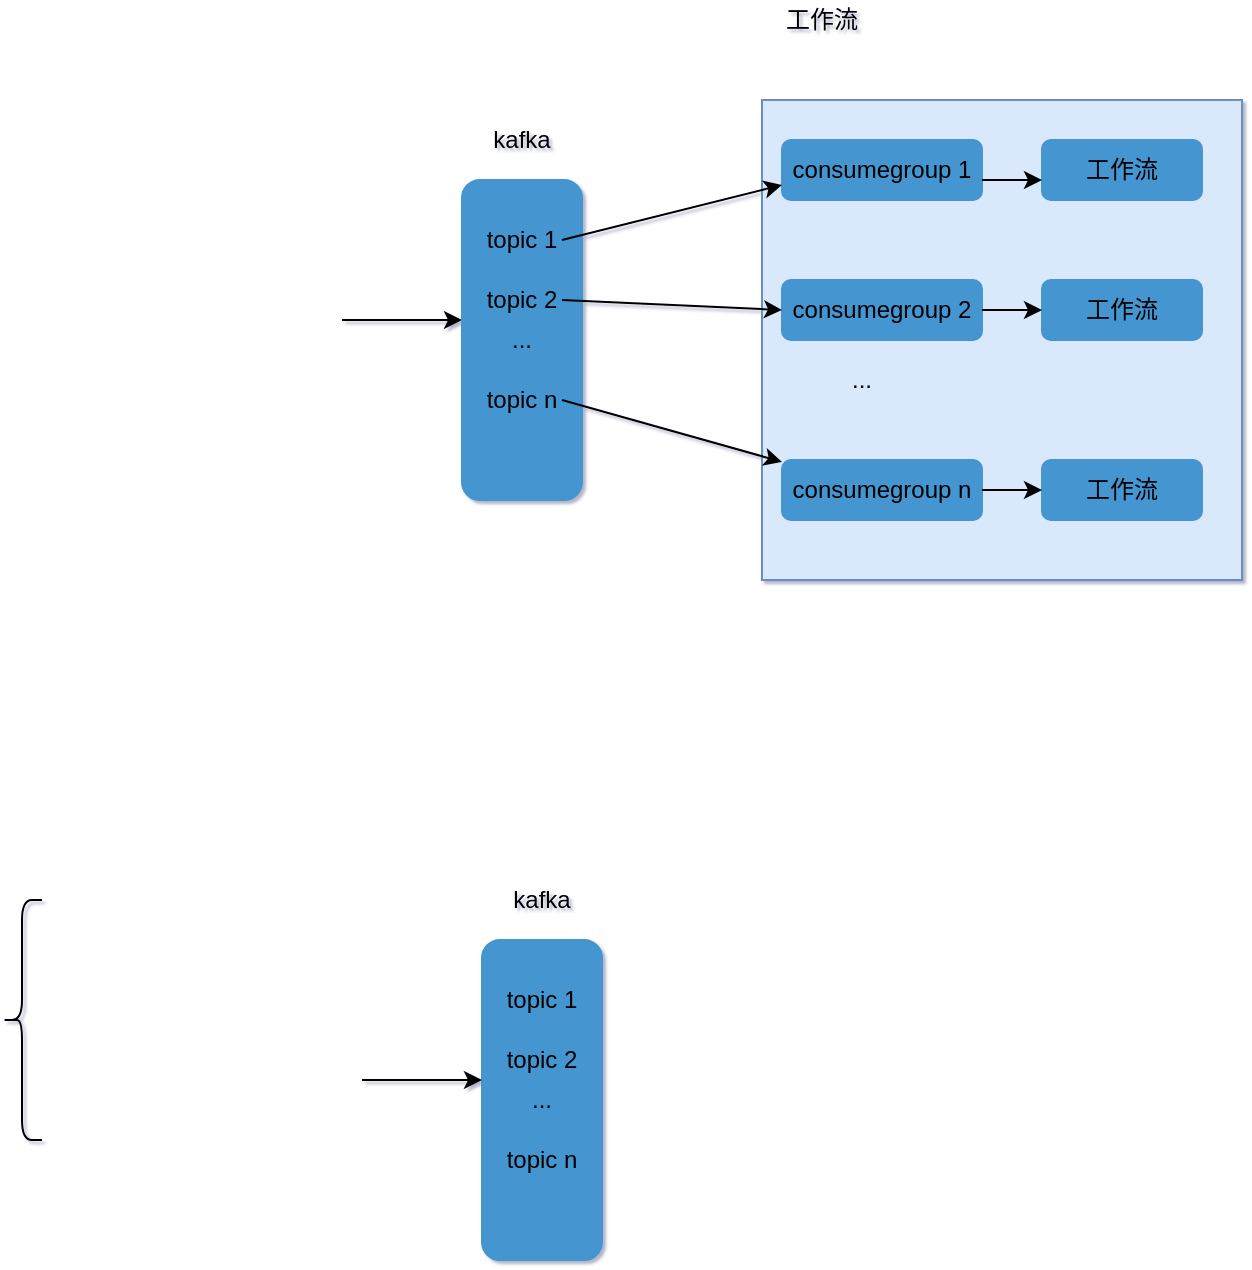 <mxfile version="15.2.9" type="github">
  <diagram id="vLU0rWEBy6xxVMW2xJFH" name="Page-1">
    <mxGraphModel dx="2013" dy="707" grid="1" gridSize="10" guides="0" tooltips="1" connect="1" arrows="1" fold="1" page="1" pageScale="1" pageWidth="827" pageHeight="1169" background="#ffffff" math="0" shadow="1">
      <root>
        <mxCell id="0" />
        <mxCell id="1" parent="0" />
        <mxCell id="Qc7Q6d7yQ2ZTlaixi_YU-3" value="" style="endArrow=classic;html=1;" edge="1" parent="1">
          <mxGeometry width="50" height="50" relative="1" as="geometry">
            <mxPoint x="40" y="320" as="sourcePoint" />
            <mxPoint x="100" y="320" as="targetPoint" />
          </mxGeometry>
        </mxCell>
        <mxCell id="Qc7Q6d7yQ2ZTlaixi_YU-7" value="" style="shape=curlyBracket;whiteSpace=wrap;html=1;rounded=1;gradientColor=#99004D;" vertex="1" parent="1">
          <mxGeometry x="-130" y="610" width="20" height="120" as="geometry" />
        </mxCell>
        <mxCell id="Qc7Q6d7yQ2ZTlaixi_YU-9" value="" style="group" vertex="1" connectable="0" parent="1">
          <mxGeometry x="100" y="220" width="60" height="190" as="geometry" />
        </mxCell>
        <mxCell id="Qc7Q6d7yQ2ZTlaixi_YU-15" value="" style="group" vertex="1" connectable="0" parent="Qc7Q6d7yQ2ZTlaixi_YU-9">
          <mxGeometry width="60" height="190" as="geometry" />
        </mxCell>
        <mxCell id="Qc7Q6d7yQ2ZTlaixi_YU-21" value="&amp;nbsp;..." style="text;html=1;strokeColor=none;fillColor=none;align=center;verticalAlign=middle;whiteSpace=wrap;rounded=0;" vertex="1" parent="Qc7Q6d7yQ2ZTlaixi_YU-15">
          <mxGeometry x="10" y="100" width="40" height="20" as="geometry" />
        </mxCell>
        <mxCell id="Qc7Q6d7yQ2ZTlaixi_YU-24" value="" style="group" vertex="1" connectable="0" parent="Qc7Q6d7yQ2ZTlaixi_YU-15">
          <mxGeometry width="60" height="190" as="geometry" />
        </mxCell>
        <mxCell id="Qc7Q6d7yQ2ZTlaixi_YU-27" value="" style="group" vertex="1" connectable="0" parent="Qc7Q6d7yQ2ZTlaixi_YU-24">
          <mxGeometry width="60" height="190" as="geometry" />
        </mxCell>
        <mxCell id="Qc7Q6d7yQ2ZTlaixi_YU-4" value="" style="rounded=1;whiteSpace=wrap;html=1;fillColor=#4495d1;strokeColor=#4495D1;" vertex="1" parent="Qc7Q6d7yQ2ZTlaixi_YU-27">
          <mxGeometry y="30" width="60" height="160" as="geometry" />
        </mxCell>
        <mxCell id="Qc7Q6d7yQ2ZTlaixi_YU-8" value="kafka" style="text;html=1;strokeColor=none;fillColor=none;align=center;verticalAlign=middle;whiteSpace=wrap;rounded=0;" vertex="1" parent="Qc7Q6d7yQ2ZTlaixi_YU-27">
          <mxGeometry x="10" width="40" height="20" as="geometry" />
        </mxCell>
        <mxCell id="Qc7Q6d7yQ2ZTlaixi_YU-10" value="topic 1" style="text;html=1;strokeColor=none;fillColor=none;align=center;verticalAlign=middle;whiteSpace=wrap;rounded=0;" vertex="1" parent="Qc7Q6d7yQ2ZTlaixi_YU-27">
          <mxGeometry x="10" y="50" width="40" height="20" as="geometry" />
        </mxCell>
        <mxCell id="Qc7Q6d7yQ2ZTlaixi_YU-11" value="topic 2" style="text;html=1;strokeColor=none;fillColor=none;align=center;verticalAlign=middle;whiteSpace=wrap;rounded=0;" vertex="1" parent="Qc7Q6d7yQ2ZTlaixi_YU-27">
          <mxGeometry x="10" y="80" width="40" height="20" as="geometry" />
        </mxCell>
        <mxCell id="Qc7Q6d7yQ2ZTlaixi_YU-14" value="topic n" style="text;html=1;strokeColor=none;fillColor=none;align=center;verticalAlign=middle;whiteSpace=wrap;rounded=0;" vertex="1" parent="Qc7Q6d7yQ2ZTlaixi_YU-27">
          <mxGeometry x="10" y="130" width="40" height="20" as="geometry" />
        </mxCell>
        <mxCell id="Qc7Q6d7yQ2ZTlaixi_YU-26" value="..." style="text;html=1;strokeColor=none;fillColor=none;align=center;verticalAlign=middle;whiteSpace=wrap;rounded=0;" vertex="1" parent="Qc7Q6d7yQ2ZTlaixi_YU-27">
          <mxGeometry x="10" y="100" width="40" height="20" as="geometry" />
        </mxCell>
        <mxCell id="Qc7Q6d7yQ2ZTlaixi_YU-29" value="" style="whiteSpace=wrap;html=1;aspect=fixed;fillColor=#dae8fc;strokeColor=#6c8ebf;" vertex="1" parent="1">
          <mxGeometry x="250" y="210" width="240" height="240" as="geometry" />
        </mxCell>
        <mxCell id="Qc7Q6d7yQ2ZTlaixi_YU-30" value="工作流&lt;br&gt;" style="text;html=1;strokeColor=none;fillColor=none;align=center;verticalAlign=middle;whiteSpace=wrap;rounded=0;" vertex="1" parent="1">
          <mxGeometry x="260" y="160" width="40" height="20" as="geometry" />
        </mxCell>
        <mxCell id="Qc7Q6d7yQ2ZTlaixi_YU-31" value="consumegroup 1" style="rounded=1;whiteSpace=wrap;html=1;strokeColor=#4495D1;fillColor=#4495D1;" vertex="1" parent="1">
          <mxGeometry x="260" y="230" width="100" height="30" as="geometry" />
        </mxCell>
        <mxCell id="Qc7Q6d7yQ2ZTlaixi_YU-33" value="consumegroup 2" style="rounded=1;whiteSpace=wrap;html=1;strokeColor=#4495D1;fillColor=#4495D1;" vertex="1" parent="1">
          <mxGeometry x="260" y="300" width="100" height="30" as="geometry" />
        </mxCell>
        <mxCell id="Qc7Q6d7yQ2ZTlaixi_YU-34" value="consumegroup n" style="rounded=1;whiteSpace=wrap;html=1;strokeColor=#4495D1;fillColor=#4495D1;" vertex="1" parent="1">
          <mxGeometry x="260" y="390" width="100" height="30" as="geometry" />
        </mxCell>
        <mxCell id="Qc7Q6d7yQ2ZTlaixi_YU-35" value="..." style="text;html=1;strokeColor=none;fillColor=none;align=center;verticalAlign=middle;whiteSpace=wrap;rounded=0;" vertex="1" parent="1">
          <mxGeometry x="280" y="340" width="40" height="20" as="geometry" />
        </mxCell>
        <mxCell id="Qc7Q6d7yQ2ZTlaixi_YU-36" value="" style="endArrow=classic;html=1;entryX=0;entryY=0.75;entryDx=0;entryDy=0;exitX=1;exitY=0.5;exitDx=0;exitDy=0;" edge="1" parent="1" source="Qc7Q6d7yQ2ZTlaixi_YU-10" target="Qc7Q6d7yQ2ZTlaixi_YU-31">
          <mxGeometry width="50" height="50" relative="1" as="geometry">
            <mxPoint x="170" y="320" as="sourcePoint" />
            <mxPoint x="220" y="270" as="targetPoint" />
          </mxGeometry>
        </mxCell>
        <mxCell id="Qc7Q6d7yQ2ZTlaixi_YU-37" value="" style="endArrow=classic;html=1;exitX=1;exitY=0.5;exitDx=0;exitDy=0;entryX=0;entryY=0.5;entryDx=0;entryDy=0;" edge="1" parent="1" source="Qc7Q6d7yQ2ZTlaixi_YU-11" target="Qc7Q6d7yQ2ZTlaixi_YU-33">
          <mxGeometry width="50" height="50" relative="1" as="geometry">
            <mxPoint x="180" y="350" as="sourcePoint" />
            <mxPoint x="230" y="300" as="targetPoint" />
          </mxGeometry>
        </mxCell>
        <mxCell id="Qc7Q6d7yQ2ZTlaixi_YU-38" value="" style="endArrow=classic;html=1;exitX=1;exitY=0.5;exitDx=0;exitDy=0;" edge="1" parent="1" source="Qc7Q6d7yQ2ZTlaixi_YU-14" target="Qc7Q6d7yQ2ZTlaixi_YU-34">
          <mxGeometry width="50" height="50" relative="1" as="geometry">
            <mxPoint x="180" y="440" as="sourcePoint" />
            <mxPoint x="230" y="390" as="targetPoint" />
          </mxGeometry>
        </mxCell>
        <mxCell id="Qc7Q6d7yQ2ZTlaixi_YU-39" value="工作流" style="rounded=1;whiteSpace=wrap;html=1;strokeColor=#4495D1;fillColor=#4495D1;" vertex="1" parent="1">
          <mxGeometry x="390" y="230" width="80" height="30" as="geometry" />
        </mxCell>
        <mxCell id="Qc7Q6d7yQ2ZTlaixi_YU-42" value="工作流" style="rounded=1;whiteSpace=wrap;html=1;strokeColor=#4495D1;fillColor=#4495D1;" vertex="1" parent="1">
          <mxGeometry x="390" y="300" width="80" height="30" as="geometry" />
        </mxCell>
        <mxCell id="Qc7Q6d7yQ2ZTlaixi_YU-45" value="工作流" style="rounded=1;whiteSpace=wrap;html=1;strokeColor=#4495D1;fillColor=#4495D1;" vertex="1" parent="1">
          <mxGeometry x="390" y="390" width="80" height="30" as="geometry" />
        </mxCell>
        <mxCell id="Qc7Q6d7yQ2ZTlaixi_YU-46" value="" style="endArrow=classic;html=1;exitX=1;exitY=0.5;exitDx=0;exitDy=0;" edge="1" parent="1" source="Qc7Q6d7yQ2ZTlaixi_YU-34">
          <mxGeometry width="50" height="50" relative="1" as="geometry">
            <mxPoint x="360" y="440" as="sourcePoint" />
            <mxPoint x="390" y="405" as="targetPoint" />
          </mxGeometry>
        </mxCell>
        <mxCell id="Qc7Q6d7yQ2ZTlaixi_YU-47" value="" style="endArrow=classic;html=1;" edge="1" parent="1" source="Qc7Q6d7yQ2ZTlaixi_YU-33">
          <mxGeometry width="50" height="50" relative="1" as="geometry">
            <mxPoint x="360" y="365" as="sourcePoint" />
            <mxPoint x="390" y="315" as="targetPoint" />
          </mxGeometry>
        </mxCell>
        <mxCell id="Qc7Q6d7yQ2ZTlaixi_YU-48" value="" style="endArrow=classic;html=1;" edge="1" parent="1">
          <mxGeometry width="50" height="50" relative="1" as="geometry">
            <mxPoint x="360" y="250" as="sourcePoint" />
            <mxPoint x="390" y="250" as="targetPoint" />
          </mxGeometry>
        </mxCell>
        <mxCell id="Qc7Q6d7yQ2ZTlaixi_YU-49" value="" style="group" vertex="1" connectable="0" parent="1">
          <mxGeometry x="110" y="600" width="60" height="190" as="geometry" />
        </mxCell>
        <mxCell id="Qc7Q6d7yQ2ZTlaixi_YU-50" value="" style="group" vertex="1" connectable="0" parent="Qc7Q6d7yQ2ZTlaixi_YU-49">
          <mxGeometry width="60" height="190" as="geometry" />
        </mxCell>
        <mxCell id="Qc7Q6d7yQ2ZTlaixi_YU-51" value="&amp;nbsp;..." style="text;html=1;strokeColor=none;fillColor=none;align=center;verticalAlign=middle;whiteSpace=wrap;rounded=0;" vertex="1" parent="Qc7Q6d7yQ2ZTlaixi_YU-50">
          <mxGeometry x="10" y="100" width="40" height="20" as="geometry" />
        </mxCell>
        <mxCell id="Qc7Q6d7yQ2ZTlaixi_YU-52" value="" style="group" vertex="1" connectable="0" parent="Qc7Q6d7yQ2ZTlaixi_YU-50">
          <mxGeometry width="60" height="190" as="geometry" />
        </mxCell>
        <mxCell id="Qc7Q6d7yQ2ZTlaixi_YU-53" value="" style="group" vertex="1" connectable="0" parent="Qc7Q6d7yQ2ZTlaixi_YU-52">
          <mxGeometry width="60" height="190" as="geometry" />
        </mxCell>
        <mxCell id="Qc7Q6d7yQ2ZTlaixi_YU-54" value="" style="rounded=1;whiteSpace=wrap;html=1;fillColor=#4495d1;strokeColor=#4495D1;" vertex="1" parent="Qc7Q6d7yQ2ZTlaixi_YU-53">
          <mxGeometry y="30" width="60" height="160" as="geometry" />
        </mxCell>
        <mxCell id="Qc7Q6d7yQ2ZTlaixi_YU-55" value="kafka" style="text;html=1;strokeColor=none;fillColor=none;align=center;verticalAlign=middle;whiteSpace=wrap;rounded=0;" vertex="1" parent="Qc7Q6d7yQ2ZTlaixi_YU-53">
          <mxGeometry x="10" width="40" height="20" as="geometry" />
        </mxCell>
        <mxCell id="Qc7Q6d7yQ2ZTlaixi_YU-56" value="topic 1" style="text;html=1;strokeColor=none;fillColor=none;align=center;verticalAlign=middle;whiteSpace=wrap;rounded=0;" vertex="1" parent="Qc7Q6d7yQ2ZTlaixi_YU-53">
          <mxGeometry x="10" y="50" width="40" height="20" as="geometry" />
        </mxCell>
        <mxCell id="Qc7Q6d7yQ2ZTlaixi_YU-57" value="topic 2" style="text;html=1;strokeColor=none;fillColor=none;align=center;verticalAlign=middle;whiteSpace=wrap;rounded=0;" vertex="1" parent="Qc7Q6d7yQ2ZTlaixi_YU-53">
          <mxGeometry x="10" y="80" width="40" height="20" as="geometry" />
        </mxCell>
        <mxCell id="Qc7Q6d7yQ2ZTlaixi_YU-58" value="topic n" style="text;html=1;strokeColor=none;fillColor=none;align=center;verticalAlign=middle;whiteSpace=wrap;rounded=0;" vertex="1" parent="Qc7Q6d7yQ2ZTlaixi_YU-53">
          <mxGeometry x="10" y="130" width="40" height="20" as="geometry" />
        </mxCell>
        <mxCell id="Qc7Q6d7yQ2ZTlaixi_YU-59" value="..." style="text;html=1;strokeColor=none;fillColor=none;align=center;verticalAlign=middle;whiteSpace=wrap;rounded=0;" vertex="1" parent="Qc7Q6d7yQ2ZTlaixi_YU-53">
          <mxGeometry x="10" y="100" width="40" height="20" as="geometry" />
        </mxCell>
        <mxCell id="Qc7Q6d7yQ2ZTlaixi_YU-60" value="" style="endArrow=classic;html=1;" edge="1" parent="1">
          <mxGeometry width="50" height="50" relative="1" as="geometry">
            <mxPoint x="50" y="700" as="sourcePoint" />
            <mxPoint x="110" y="700" as="targetPoint" />
          </mxGeometry>
        </mxCell>
      </root>
    </mxGraphModel>
  </diagram>
</mxfile>
